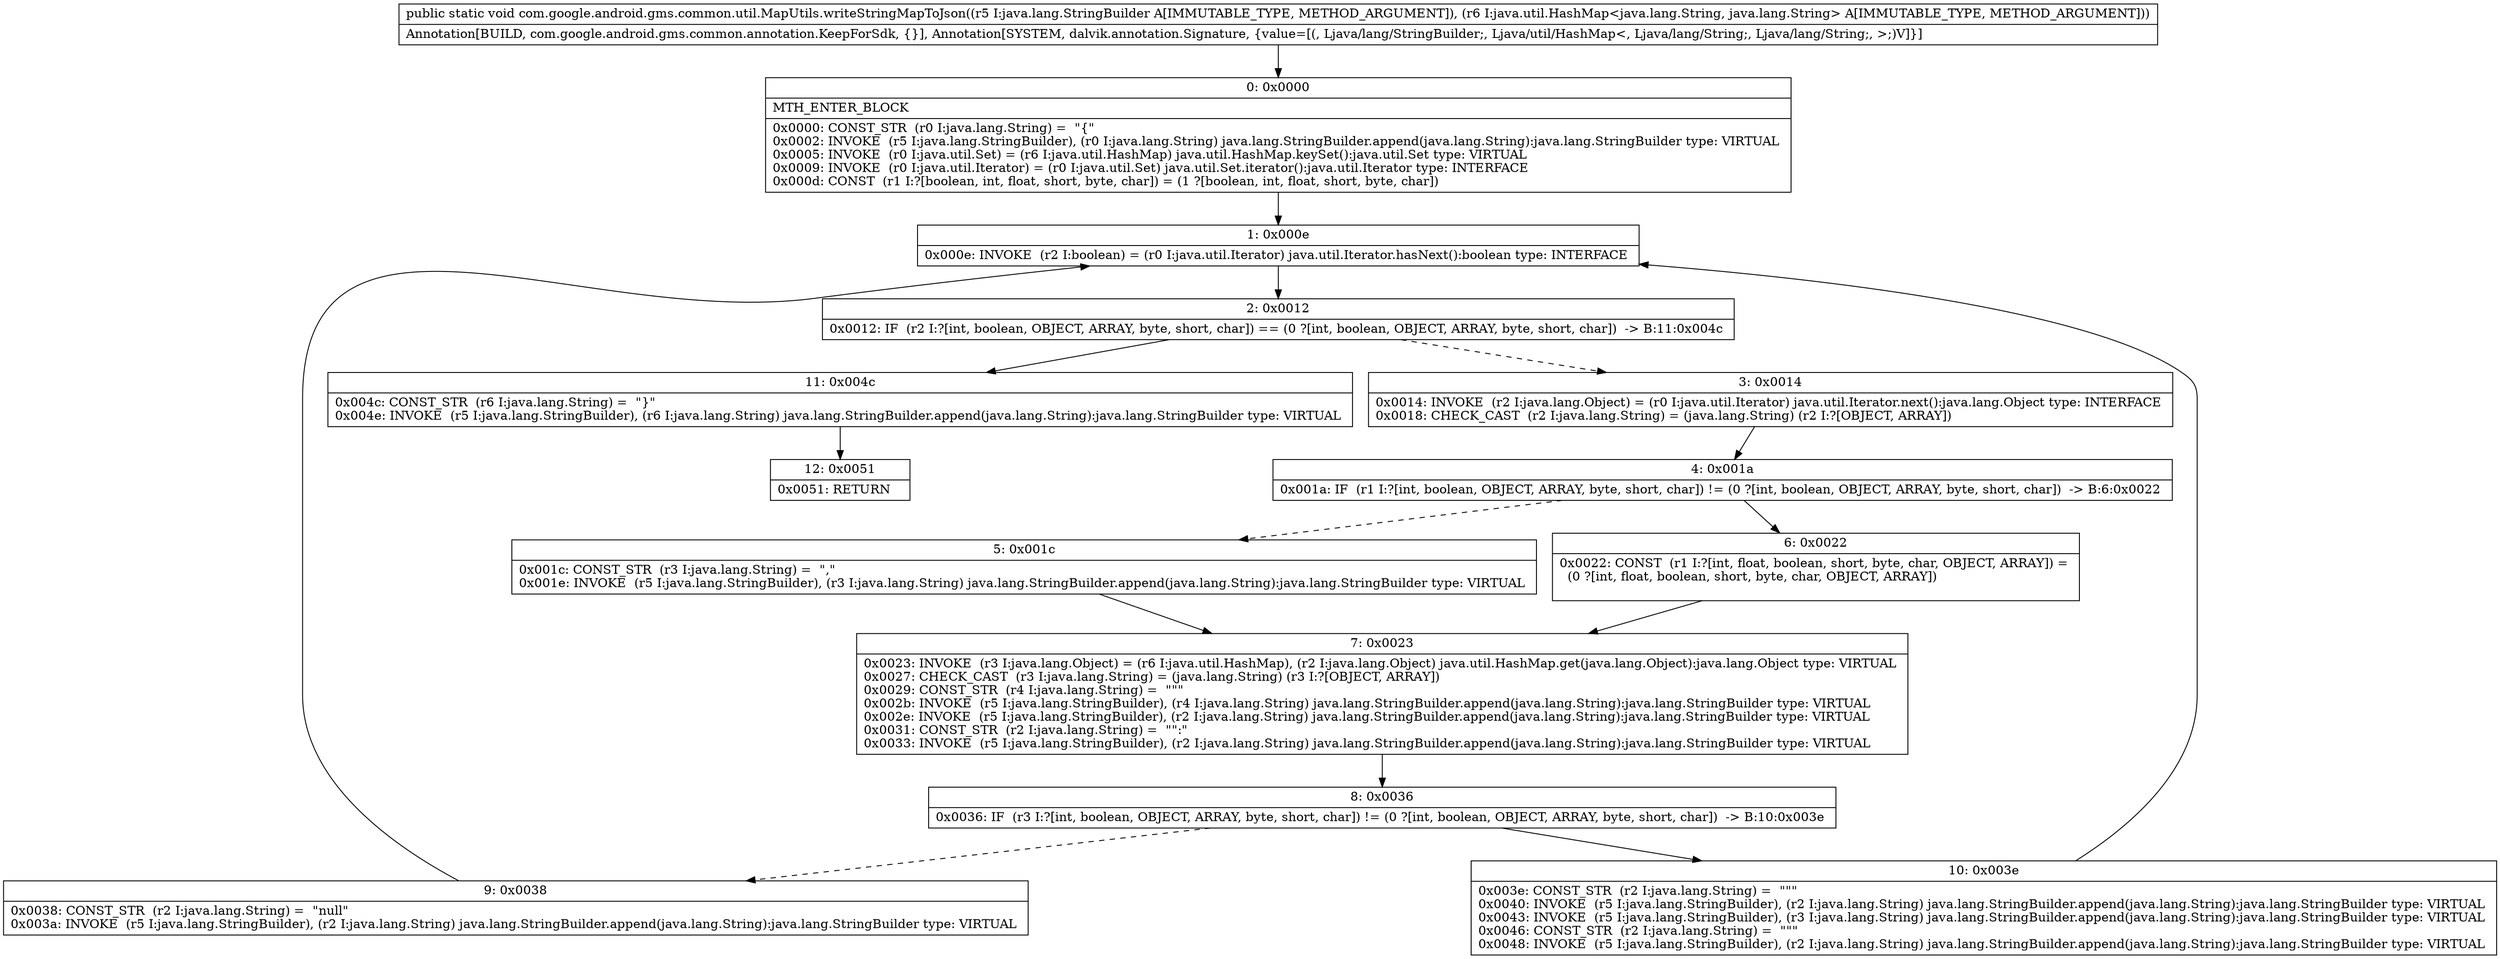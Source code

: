 digraph "CFG forcom.google.android.gms.common.util.MapUtils.writeStringMapToJson(Ljava\/lang\/StringBuilder;Ljava\/util\/HashMap;)V" {
Node_0 [shape=record,label="{0\:\ 0x0000|MTH_ENTER_BLOCK\l|0x0000: CONST_STR  (r0 I:java.lang.String) =  \"\{\" \l0x0002: INVOKE  (r5 I:java.lang.StringBuilder), (r0 I:java.lang.String) java.lang.StringBuilder.append(java.lang.String):java.lang.StringBuilder type: VIRTUAL \l0x0005: INVOKE  (r0 I:java.util.Set) = (r6 I:java.util.HashMap) java.util.HashMap.keySet():java.util.Set type: VIRTUAL \l0x0009: INVOKE  (r0 I:java.util.Iterator) = (r0 I:java.util.Set) java.util.Set.iterator():java.util.Iterator type: INTERFACE \l0x000d: CONST  (r1 I:?[boolean, int, float, short, byte, char]) = (1 ?[boolean, int, float, short, byte, char]) \l}"];
Node_1 [shape=record,label="{1\:\ 0x000e|0x000e: INVOKE  (r2 I:boolean) = (r0 I:java.util.Iterator) java.util.Iterator.hasNext():boolean type: INTERFACE \l}"];
Node_2 [shape=record,label="{2\:\ 0x0012|0x0012: IF  (r2 I:?[int, boolean, OBJECT, ARRAY, byte, short, char]) == (0 ?[int, boolean, OBJECT, ARRAY, byte, short, char])  \-\> B:11:0x004c \l}"];
Node_3 [shape=record,label="{3\:\ 0x0014|0x0014: INVOKE  (r2 I:java.lang.Object) = (r0 I:java.util.Iterator) java.util.Iterator.next():java.lang.Object type: INTERFACE \l0x0018: CHECK_CAST  (r2 I:java.lang.String) = (java.lang.String) (r2 I:?[OBJECT, ARRAY]) \l}"];
Node_4 [shape=record,label="{4\:\ 0x001a|0x001a: IF  (r1 I:?[int, boolean, OBJECT, ARRAY, byte, short, char]) != (0 ?[int, boolean, OBJECT, ARRAY, byte, short, char])  \-\> B:6:0x0022 \l}"];
Node_5 [shape=record,label="{5\:\ 0x001c|0x001c: CONST_STR  (r3 I:java.lang.String) =  \",\" \l0x001e: INVOKE  (r5 I:java.lang.StringBuilder), (r3 I:java.lang.String) java.lang.StringBuilder.append(java.lang.String):java.lang.StringBuilder type: VIRTUAL \l}"];
Node_6 [shape=record,label="{6\:\ 0x0022|0x0022: CONST  (r1 I:?[int, float, boolean, short, byte, char, OBJECT, ARRAY]) = \l  (0 ?[int, float, boolean, short, byte, char, OBJECT, ARRAY])\l \l}"];
Node_7 [shape=record,label="{7\:\ 0x0023|0x0023: INVOKE  (r3 I:java.lang.Object) = (r6 I:java.util.HashMap), (r2 I:java.lang.Object) java.util.HashMap.get(java.lang.Object):java.lang.Object type: VIRTUAL \l0x0027: CHECK_CAST  (r3 I:java.lang.String) = (java.lang.String) (r3 I:?[OBJECT, ARRAY]) \l0x0029: CONST_STR  (r4 I:java.lang.String) =  \"\"\" \l0x002b: INVOKE  (r5 I:java.lang.StringBuilder), (r4 I:java.lang.String) java.lang.StringBuilder.append(java.lang.String):java.lang.StringBuilder type: VIRTUAL \l0x002e: INVOKE  (r5 I:java.lang.StringBuilder), (r2 I:java.lang.String) java.lang.StringBuilder.append(java.lang.String):java.lang.StringBuilder type: VIRTUAL \l0x0031: CONST_STR  (r2 I:java.lang.String) =  \"\":\" \l0x0033: INVOKE  (r5 I:java.lang.StringBuilder), (r2 I:java.lang.String) java.lang.StringBuilder.append(java.lang.String):java.lang.StringBuilder type: VIRTUAL \l}"];
Node_8 [shape=record,label="{8\:\ 0x0036|0x0036: IF  (r3 I:?[int, boolean, OBJECT, ARRAY, byte, short, char]) != (0 ?[int, boolean, OBJECT, ARRAY, byte, short, char])  \-\> B:10:0x003e \l}"];
Node_9 [shape=record,label="{9\:\ 0x0038|0x0038: CONST_STR  (r2 I:java.lang.String) =  \"null\" \l0x003a: INVOKE  (r5 I:java.lang.StringBuilder), (r2 I:java.lang.String) java.lang.StringBuilder.append(java.lang.String):java.lang.StringBuilder type: VIRTUAL \l}"];
Node_10 [shape=record,label="{10\:\ 0x003e|0x003e: CONST_STR  (r2 I:java.lang.String) =  \"\"\" \l0x0040: INVOKE  (r5 I:java.lang.StringBuilder), (r2 I:java.lang.String) java.lang.StringBuilder.append(java.lang.String):java.lang.StringBuilder type: VIRTUAL \l0x0043: INVOKE  (r5 I:java.lang.StringBuilder), (r3 I:java.lang.String) java.lang.StringBuilder.append(java.lang.String):java.lang.StringBuilder type: VIRTUAL \l0x0046: CONST_STR  (r2 I:java.lang.String) =  \"\"\" \l0x0048: INVOKE  (r5 I:java.lang.StringBuilder), (r2 I:java.lang.String) java.lang.StringBuilder.append(java.lang.String):java.lang.StringBuilder type: VIRTUAL \l}"];
Node_11 [shape=record,label="{11\:\ 0x004c|0x004c: CONST_STR  (r6 I:java.lang.String) =  \"\}\" \l0x004e: INVOKE  (r5 I:java.lang.StringBuilder), (r6 I:java.lang.String) java.lang.StringBuilder.append(java.lang.String):java.lang.StringBuilder type: VIRTUAL \l}"];
Node_12 [shape=record,label="{12\:\ 0x0051|0x0051: RETURN   \l}"];
MethodNode[shape=record,label="{public static void com.google.android.gms.common.util.MapUtils.writeStringMapToJson((r5 I:java.lang.StringBuilder A[IMMUTABLE_TYPE, METHOD_ARGUMENT]), (r6 I:java.util.HashMap\<java.lang.String, java.lang.String\> A[IMMUTABLE_TYPE, METHOD_ARGUMENT]))  | Annotation[BUILD, com.google.android.gms.common.annotation.KeepForSdk, \{\}], Annotation[SYSTEM, dalvik.annotation.Signature, \{value=[(, Ljava\/lang\/StringBuilder;, Ljava\/util\/HashMap\<, Ljava\/lang\/String;, Ljava\/lang\/String;, \>;)V]\}]\l}"];
MethodNode -> Node_0;
Node_0 -> Node_1;
Node_1 -> Node_2;
Node_2 -> Node_3[style=dashed];
Node_2 -> Node_11;
Node_3 -> Node_4;
Node_4 -> Node_5[style=dashed];
Node_4 -> Node_6;
Node_5 -> Node_7;
Node_6 -> Node_7;
Node_7 -> Node_8;
Node_8 -> Node_9[style=dashed];
Node_8 -> Node_10;
Node_9 -> Node_1;
Node_10 -> Node_1;
Node_11 -> Node_12;
}

